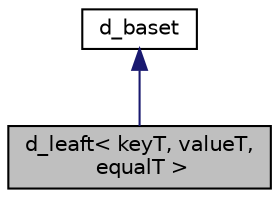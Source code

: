 digraph "d_leaft&lt; keyT, valueT, equalT &gt;"
{
 // LATEX_PDF_SIZE
  bgcolor="transparent";
  edge [fontname="Helvetica",fontsize="10",labelfontname="Helvetica",labelfontsize="10"];
  node [fontname="Helvetica",fontsize="10",shape=record];
  Node1 [label="d_leaft\< keyT, valueT,\l equalT \>",height=0.2,width=0.4,color="black", fillcolor="grey75", style="filled", fontcolor="black",tooltip=" "];
  Node2 -> Node1 [dir="back",color="midnightblue",fontsize="10",style="solid",fontname="Helvetica"];
  Node2 [label="d_baset",height=0.2,width=0.4,color="black",URL="$classsmall__shared__n__way__pointee__baset.html",tooltip=" "];
}
